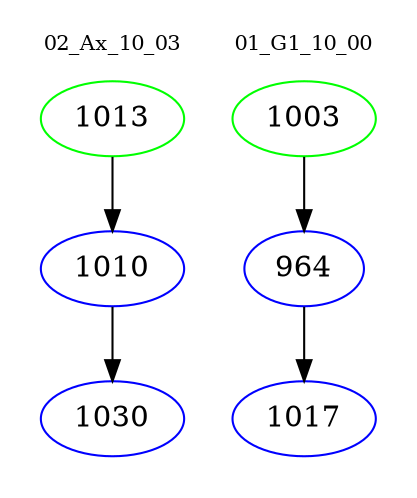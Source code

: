 digraph{
subgraph cluster_0 {
color = white
label = "02_Ax_10_03";
fontsize=10;
T0_1013 [label="1013", color="green"]
T0_1013 -> T0_1010 [color="black"]
T0_1010 [label="1010", color="blue"]
T0_1010 -> T0_1030 [color="black"]
T0_1030 [label="1030", color="blue"]
}
subgraph cluster_1 {
color = white
label = "01_G1_10_00";
fontsize=10;
T1_1003 [label="1003", color="green"]
T1_1003 -> T1_964 [color="black"]
T1_964 [label="964", color="blue"]
T1_964 -> T1_1017 [color="black"]
T1_1017 [label="1017", color="blue"]
}
}
